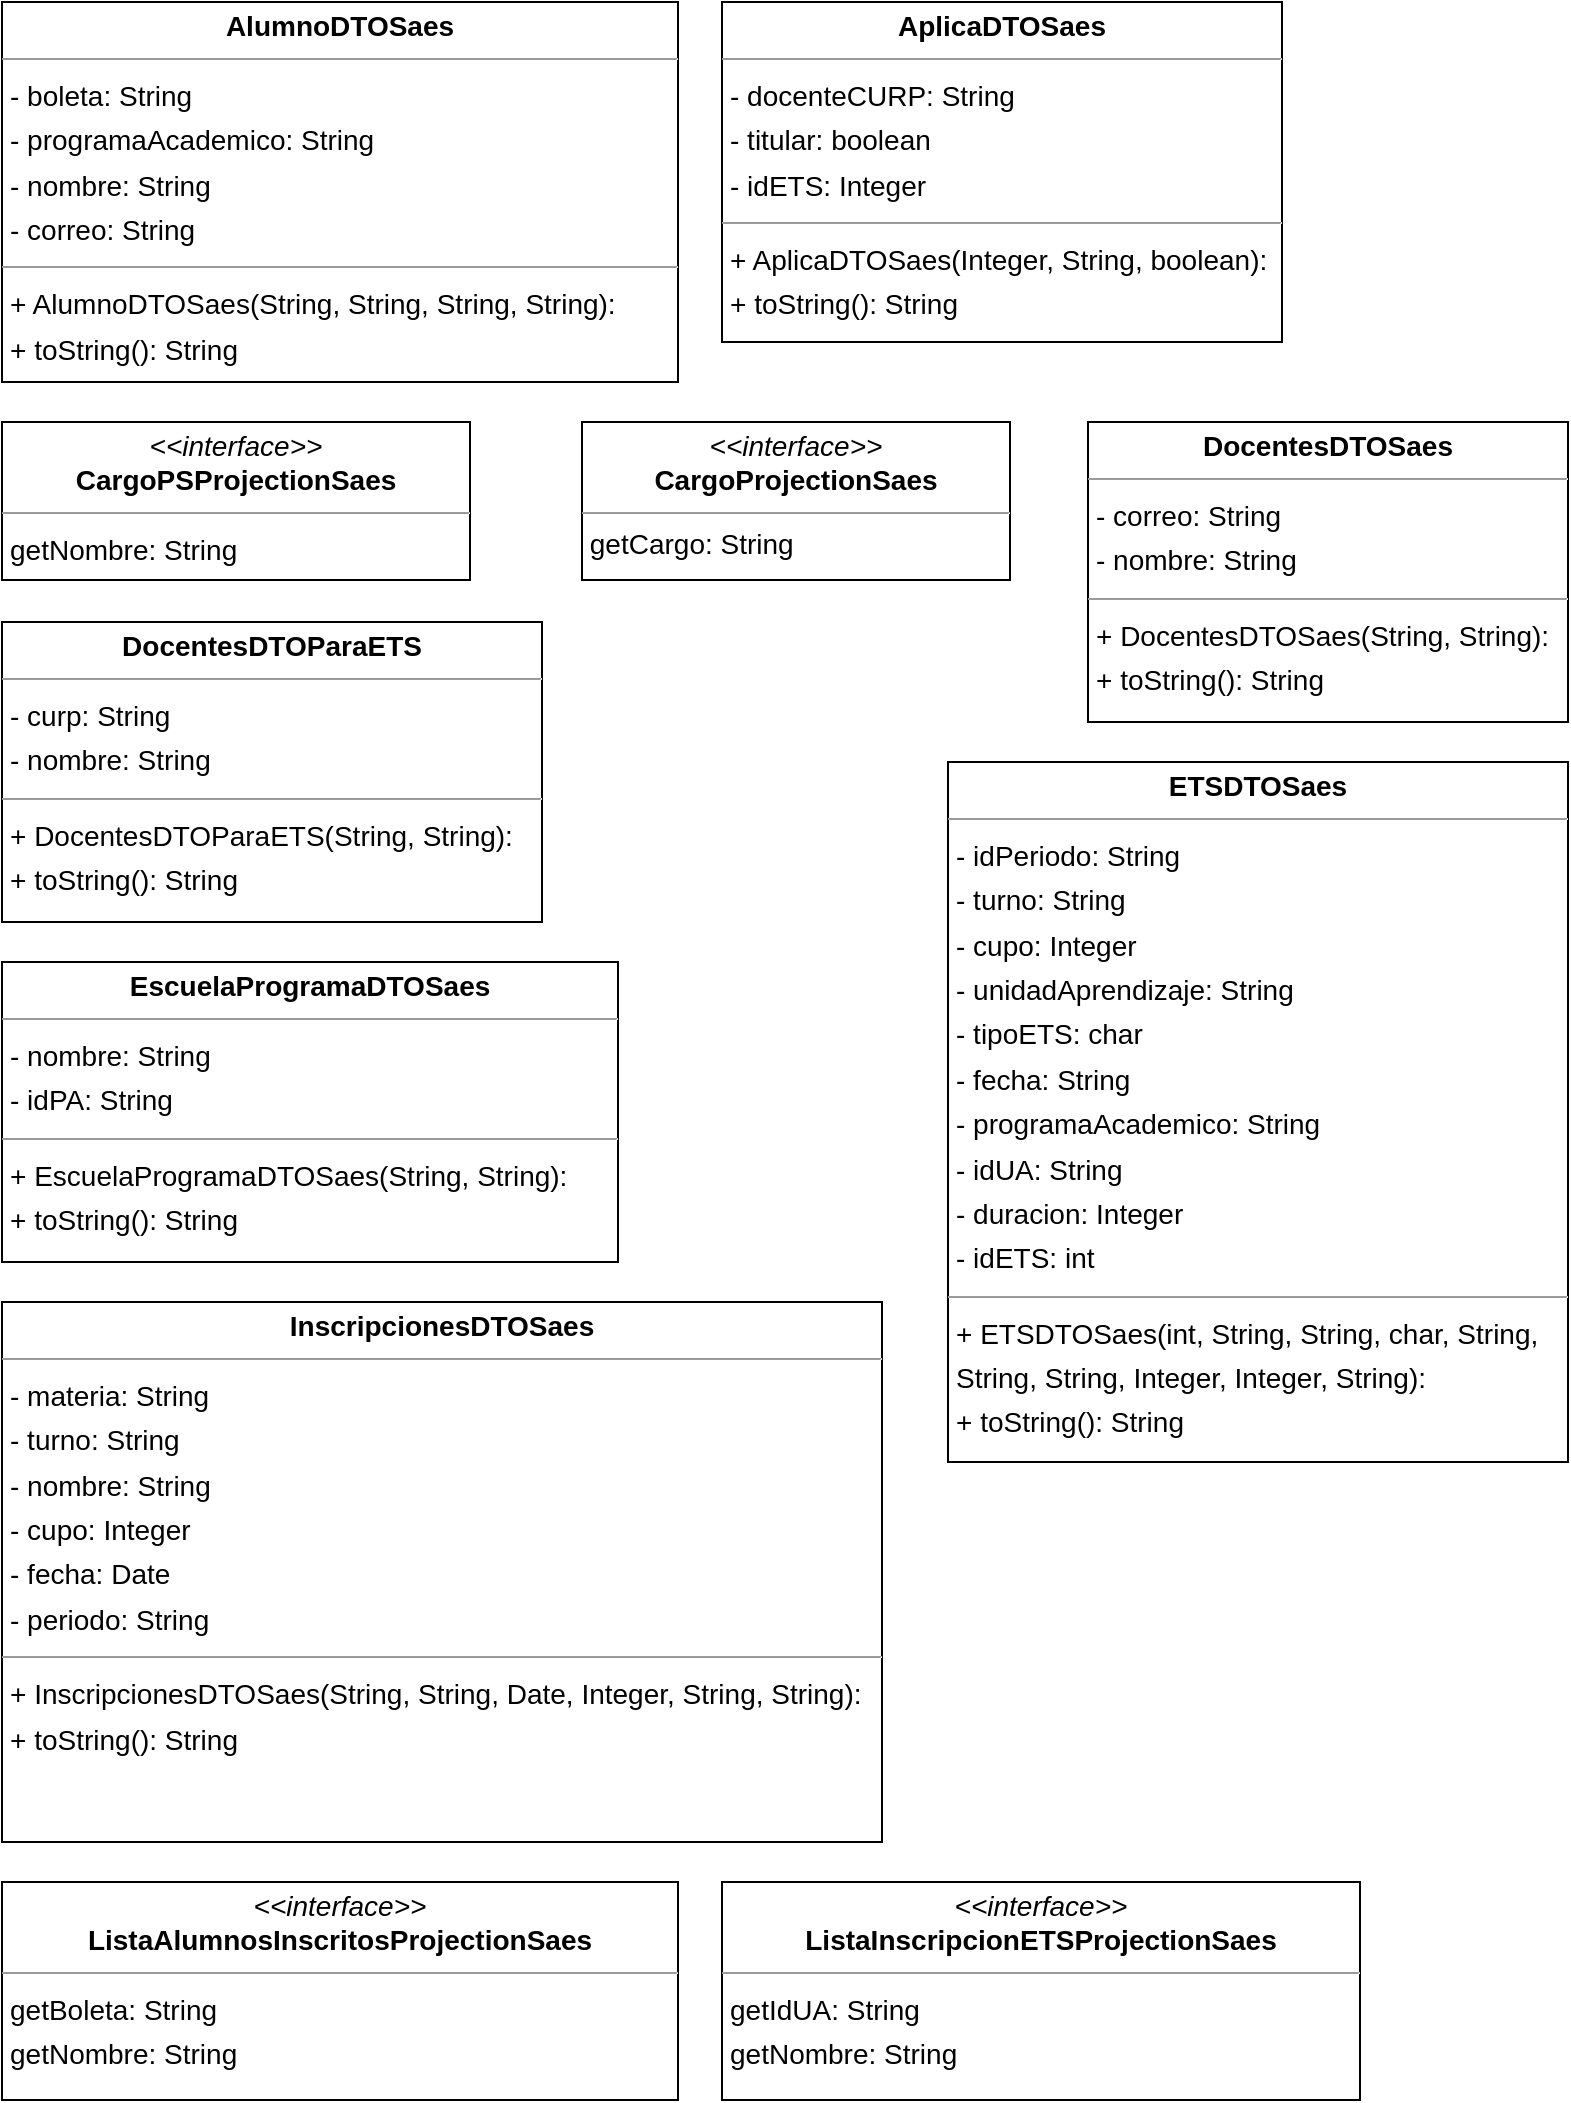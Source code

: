 <mxfile version="27.0.5" pages="6">
  <diagram id="4k0tUWkUERiC3aB9I5Oe" name="DTO1">
    <mxGraphModel dx="5603" dy="5003" grid="1" gridSize="10" guides="1" tooltips="1" connect="1" arrows="1" fold="1" page="1" pageScale="1" pageWidth="850" pageHeight="1100" background="none" math="0" shadow="0">
      <root>
        <mxCell id="0" />
        <mxCell id="1" parent="0" />
        <mxCell id="node33" value="&lt;p style=&quot;margin:0px;margin-top:4px;text-align:center;&quot;&gt;&lt;b&gt;AlumnoDTOSaes&lt;/b&gt;&lt;/p&gt;&lt;hr size=&quot;1&quot;&gt;&lt;p style=&quot;margin:0 0 0 4px;line-height:1.6;&quot;&gt;&lt;/p&gt;&lt;p style=&quot;margin:0 0 0 4px;line-height:1.6;&quot;&gt;- boleta: String&lt;br&gt;- programaAcademico: String&lt;br&gt;- nombre: String&lt;br&gt;- correo: String&lt;/p&gt;&lt;hr size=&quot;1&quot;&gt;&lt;p style=&quot;margin:0 0 0 4px;line-height:1.6;&quot;&gt;+ AlumnoDTOSaes(String, String, String, String):&lt;/p&gt;&lt;p style=&quot;margin:0 0 0 4px;line-height:1.6;&quot;&gt;+ toString(): String&lt;/p&gt;" style="verticalAlign=top;align=left;overflow=fill;fontSize=14;fontFamily=Helvetica;html=1;rounded=0;shadow=0;comic=0;labelBackgroundColor=none;strokeWidth=1;" parent="1" vertex="1">
          <mxGeometry x="-810" y="-2190" width="338" height="190" as="geometry" />
        </mxCell>
        <mxCell id="node49" value="&lt;p style=&quot;margin:0px;margin-top:4px;text-align:center;&quot;&gt;&lt;b&gt;AplicaDTOSaes&lt;/b&gt;&lt;/p&gt;&lt;hr size=&quot;1&quot;&gt;&lt;p style=&quot;margin:0 0 0 4px;line-height:1.6;&quot;&gt;&lt;span style=&quot;background-color: transparent; color: light-dark(rgb(0, 0, 0), rgb(255, 255, 255));&quot;&gt;- docenteCURP: String&lt;/span&gt;&lt;/p&gt;&lt;p style=&quot;margin:0 0 0 4px;line-height:1.6;&quot;&gt;- titular: boolean&lt;br&gt;- idETS: Integer&lt;/p&gt;&lt;hr size=&quot;1&quot;&gt;&lt;p style=&quot;margin:0 0 0 4px;line-height:1.6;&quot;&gt;+ AplicaDTOSaes(Integer, String, boolean):&lt;/p&gt;&lt;p style=&quot;margin:0 0 0 4px;line-height:1.6;&quot;&gt;+ toString(): String&lt;/p&gt;&lt;p style=&quot;margin:0 0 0 4px;line-height:1.6;&quot;&gt;&lt;br&gt;&lt;/p&gt;" style="verticalAlign=top;align=left;overflow=fill;fontSize=14;fontFamily=Helvetica;html=1;rounded=0;shadow=0;comic=0;labelBackgroundColor=none;strokeWidth=1;" parent="1" vertex="1">
          <mxGeometry x="-450" y="-2190" width="280" height="170" as="geometry" />
        </mxCell>
        <mxCell id="node36" value="&lt;p style=&quot;margin:0px;margin-top:4px;text-align:center;&quot;&gt;&lt;i&gt;&amp;lt;&amp;lt;interface&amp;gt;&amp;gt;&lt;/i&gt;&lt;br&gt;&lt;b&gt;CargoPSProjectionSaes&lt;/b&gt;&lt;/p&gt;&lt;hr size=&quot;1&quot;&gt;&lt;p style=&quot;margin:0 0 0 4px;line-height:1.6;&quot;&gt;getNombre: String&lt;/p&gt;" style="verticalAlign=top;align=left;overflow=fill;fontSize=14;fontFamily=Helvetica;html=1;rounded=0;shadow=0;comic=0;labelBackgroundColor=none;strokeWidth=1;" parent="1" vertex="1">
          <mxGeometry x="-810" y="-1980" width="234" height="79" as="geometry" />
        </mxCell>
        <mxCell id="node9" value="&lt;p style=&quot;margin:0px;margin-top:4px;text-align:center;&quot;&gt;&lt;i&gt;&amp;lt;&amp;lt;interface&amp;gt;&amp;gt;&lt;/i&gt;&lt;br&gt;&lt;b&gt;CargoProjectionSaes&lt;/b&gt;&lt;/p&gt;&lt;hr size=&quot;1&quot;&gt;&amp;nbsp;getC&lt;span style=&quot;background-color: transparent; color: light-dark(rgb(0, 0, 0), rgb(255, 255, 255));&quot;&gt;argo: String&lt;/span&gt;" style="verticalAlign=top;align=left;overflow=fill;fontSize=14;fontFamily=Helvetica;html=1;rounded=0;shadow=0;comic=0;labelBackgroundColor=none;strokeWidth=1;" parent="1" vertex="1">
          <mxGeometry x="-520" y="-1980" width="214" height="79" as="geometry" />
        </mxCell>
        <mxCell id="node27" value="&lt;p style=&quot;margin:0px;margin-top:4px;text-align:center;&quot;&gt;&lt;b&gt;DocentesDTOParaETS&lt;/b&gt;&lt;/p&gt;&lt;hr size=&quot;1&quot;&gt;&lt;p style=&quot;margin:0 0 0 4px;line-height:1.6;&quot;&gt;&lt;/p&gt;&lt;p style=&quot;margin:0 0 0 4px;line-height:1.6;&quot;&gt;- curp: String&lt;br&gt;- nombre: String&lt;/p&gt;&lt;hr size=&quot;1&quot;&gt;&lt;p style=&quot;margin:0 0 0 4px;line-height:1.6;&quot;&gt;+ DocentesDTOParaETS(String, String):&lt;/p&gt;&lt;p style=&quot;margin:0 0 0 4px;line-height:1.6;&quot;&gt;+ toString(): String&lt;/p&gt;&lt;p style=&quot;margin:0 0 0 4px;line-height:1.6;&quot;&gt;&lt;br&gt;&lt;/p&gt;" style="verticalAlign=top;align=left;overflow=fill;fontSize=14;fontFamily=Helvetica;html=1;rounded=0;shadow=0;comic=0;labelBackgroundColor=none;strokeWidth=1;" parent="1" vertex="1">
          <mxGeometry x="-810" y="-1880" width="270" height="150" as="geometry" />
        </mxCell>
        <mxCell id="node31" value="&lt;p style=&quot;margin:0px;margin-top:4px;text-align:center;&quot;&gt;&lt;b&gt;DocentesDTOSaes&lt;/b&gt;&lt;/p&gt;&lt;hr size=&quot;1&quot;&gt;&lt;p style=&quot;margin:0 0 0 4px;line-height:1.6;&quot;&gt;&lt;/p&gt;&lt;p style=&quot;margin:0 0 0 4px;line-height:1.6;&quot;&gt;- correo: String&lt;br&gt;- nombre: String&lt;/p&gt;&lt;hr size=&quot;1&quot;&gt;&lt;p style=&quot;margin:0 0 0 4px;line-height:1.6;&quot;&gt;+ DocentesDTOSaes(String, String):&lt;/p&gt;&lt;p style=&quot;margin:0 0 0 4px;line-height:1.6;&quot;&gt;+ toString(): String&lt;/p&gt;&lt;p style=&quot;margin:0 0 0 4px;line-height:1.6;&quot;&gt;&lt;br&gt;&lt;/p&gt;" style="verticalAlign=top;align=left;overflow=fill;fontSize=14;fontFamily=Helvetica;html=1;rounded=0;shadow=0;comic=0;labelBackgroundColor=none;strokeWidth=1;" parent="1" vertex="1">
          <mxGeometry x="-267" y="-1980" width="240" height="150" as="geometry" />
        </mxCell>
        <mxCell id="node44" value="&lt;p style=&quot;margin:0px;margin-top:4px;text-align:center;&quot;&gt;&lt;b&gt;ETSDTOSaes&lt;/b&gt;&lt;/p&gt;&lt;hr size=&quot;1&quot;&gt;&lt;p style=&quot;margin:0 0 0 4px;line-height:1.6;&quot;&gt;&lt;/p&gt;&lt;p style=&quot;margin:0 0 0 4px;line-height:1.6;&quot;&gt;- idPeriodo: String&lt;br&gt;- turno: String&lt;br&gt;- cupo: Integer&lt;br&gt;- unidadAprendizaje: String&lt;br&gt;- tipoETS: char&lt;br&gt;- fecha: String&lt;br&gt;- programaAcademico: String&lt;br&gt;- idUA: String&lt;br&gt;- duracion: Integer&lt;br&gt;- idETS: int&lt;/p&gt;&lt;hr size=&quot;1&quot;&gt;&lt;p style=&quot;margin:0 0 0 4px;line-height:1.6;&quot;&gt;+ ETSDTOSaes(int, String, String, char, String,&lt;br&gt;String, String, Integer, Integer, String):&lt;/p&gt;&lt;p style=&quot;margin:0 0 0 4px;line-height:1.6;&quot;&gt;+ toString(): String&lt;/p&gt;&lt;p style=&quot;margin:0 0 0 4px;line-height:1.6;&quot;&gt;&lt;br&gt;&lt;/p&gt;" style="verticalAlign=top;align=left;overflow=fill;fontSize=14;fontFamily=Helvetica;html=1;rounded=0;shadow=0;comic=0;labelBackgroundColor=none;strokeWidth=1;" parent="1" vertex="1">
          <mxGeometry x="-337" y="-1810" width="310" height="350" as="geometry" />
        </mxCell>
        <mxCell id="node30" value="&lt;p style=&quot;margin:0px;margin-top:4px;text-align:center;&quot;&gt;&lt;b&gt;EscuelaProgramaDTOSaes&lt;/b&gt;&lt;/p&gt;&lt;hr size=&quot;1&quot;&gt;&lt;p style=&quot;margin:0 0 0 4px;line-height:1.6;&quot;&gt;&lt;/p&gt;&lt;p style=&quot;margin:0 0 0 4px;line-height:1.6;&quot;&gt;- nombre: String&lt;br&gt;- idPA: String&lt;/p&gt;&lt;hr size=&quot;1&quot;&gt;&lt;p style=&quot;margin:0 0 0 4px;line-height:1.6;&quot;&gt;+ EscuelaProgramaDTOSaes(String, String):&lt;/p&gt;&lt;p style=&quot;margin:0 0 0 4px;line-height:1.6;&quot;&gt;+ toString(): String&lt;/p&gt;&lt;p style=&quot;margin:0 0 0 4px;line-height:1.6;&quot;&gt;&lt;br&gt;&lt;/p&gt;" style="verticalAlign=top;align=left;overflow=fill;fontSize=14;fontFamily=Helvetica;html=1;rounded=0;shadow=0;comic=0;labelBackgroundColor=none;strokeWidth=1;" parent="1" vertex="1">
          <mxGeometry x="-810" y="-1710" width="308" height="150" as="geometry" />
        </mxCell>
        <mxCell id="node21" value="&lt;p style=&quot;margin:0px;margin-top:4px;text-align:center;&quot;&gt;&lt;b&gt;InscripcionesDTOSaes&lt;/b&gt;&lt;/p&gt;&lt;hr size=&quot;1&quot;&gt;&lt;p style=&quot;margin:0 0 0 4px;line-height:1.6;&quot;&gt;&lt;/p&gt;&lt;p style=&quot;margin:0 0 0 4px;line-height:1.6;&quot;&gt;- materia: String&lt;br&gt;- turno: String&lt;br&gt;- nombre: String&lt;br&gt;- cupo: Integer&lt;br&gt;- fecha: Date&lt;br&gt;- periodo: String&lt;/p&gt;&lt;hr size=&quot;1&quot;&gt;&lt;p style=&quot;margin:0 0 0 4px;line-height:1.6;&quot;&gt;+ InscripcionesDTOSaes(String, String, Date, Integer, String, String):&lt;/p&gt;&lt;p style=&quot;margin:0 0 0 4px;line-height:1.6;&quot;&gt;+ toString(): String&lt;/p&gt;&lt;p style=&quot;margin:0 0 0 4px;line-height:1.6;&quot;&gt;&lt;br&gt;&lt;/p&gt;" style="verticalAlign=top;align=left;overflow=fill;fontSize=14;fontFamily=Helvetica;html=1;rounded=0;shadow=0;comic=0;labelBackgroundColor=none;strokeWidth=1;" parent="1" vertex="1">
          <mxGeometry x="-810" y="-1540" width="440" height="270" as="geometry" />
        </mxCell>
        <mxCell id="node29" value="&lt;p style=&quot;margin:0px;margin-top:4px;text-align:center;&quot;&gt;&lt;i&gt;&amp;lt;&amp;lt;interface&amp;gt;&amp;gt;&lt;/i&gt;&lt;br&gt;&lt;b&gt;ListaAlumnosInscritosProjectionSaes&lt;/b&gt;&lt;/p&gt;&lt;hr size=&quot;1&quot;&gt;&lt;p style=&quot;margin:0 0 0 4px;line-height:1.6;&quot;&gt;getBoleta: String&lt;br&gt;getNombre: String&lt;/p&gt;" style="verticalAlign=top;align=left;overflow=fill;fontSize=14;fontFamily=Helvetica;html=1;rounded=0;shadow=0;comic=0;labelBackgroundColor=none;strokeWidth=1;" parent="1" vertex="1">
          <mxGeometry x="-810" y="-1250" width="338" height="109" as="geometry" />
        </mxCell>
        <mxCell id="node2" value="&lt;p style=&quot;margin:0px;margin-top:4px;text-align:center;&quot;&gt;&lt;i&gt;&amp;lt;&amp;lt;interface&amp;gt;&amp;gt;&lt;/i&gt;&lt;br&gt;&lt;b&gt;ListaInscripcionETSProjectionSaes&lt;/b&gt;&lt;/p&gt;&lt;hr size=&quot;1&quot;&gt;&lt;p style=&quot;margin:0 0 0 4px;line-height:1.6;&quot;&gt;getIdUA: String&lt;br&gt;getNombre: String&lt;/p&gt;" style="verticalAlign=top;align=left;overflow=fill;fontSize=14;fontFamily=Helvetica;html=1;rounded=0;shadow=0;comic=0;labelBackgroundColor=none;strokeWidth=1;" parent="1" vertex="1">
          <mxGeometry x="-450" y="-1250" width="319" height="109" as="geometry" />
        </mxCell>
      </root>
    </mxGraphModel>
  </diagram>
  <diagram id="YtqZ8VOZoc0Aa91ohmDd" name="DTO2">
    <mxGraphModel dx="2194" dy="3494" grid="1" gridSize="10" guides="1" tooltips="1" connect="1" arrows="1" fold="1" page="1" pageScale="1" pageWidth="850" pageHeight="1100" math="0" shadow="0">
      <root>
        <mxCell id="0" />
        <mxCell id="1" parent="0" />
        <mxCell id="6x6JqlkaN3NZcueWMxDX-1" value="&lt;p style=&quot;margin:0px;margin-top:4px;text-align:center;&quot;&gt;&lt;b&gt;NuevaPeticionInscripcionSaes&lt;/b&gt;&lt;/p&gt;&lt;hr size=&quot;1&quot;&gt;&lt;p style=&quot;margin:0 0 0 4px;line-height:1.6;&quot;&gt;&lt;/p&gt;&lt;p style=&quot;margin:0 0 0 4px;line-height:1.6;&quot;&gt;- periodo: String&lt;br&gt;- boleta: String&lt;br&gt;- ets: String&lt;br&gt;- user: String&lt;br&gt;- turno: String&lt;/p&gt;&lt;hr size=&quot;1&quot;&gt;&lt;p style=&quot;margin:0 0 0 4px;line-height:1.6;&quot;&gt;+ NuevaPeticionInscripcionSaes():&lt;br&gt;+ NuevaPeticionInscripcionSaes(String, String, String, String, String):&lt;/p&gt;&lt;p style=&quot;margin:0 0 0 4px;line-height:1.6;&quot;&gt;+ toString(): String&lt;/p&gt;&lt;p style=&quot;margin:0 0 0 4px;line-height:1.6;&quot;&gt;&lt;br&gt;&lt;/p&gt;" style="verticalAlign=top;align=left;overflow=fill;fontSize=14;fontFamily=Helvetica;html=1;rounded=0;shadow=0;comic=0;labelBackgroundColor=none;strokeWidth=1;" vertex="1" parent="1">
          <mxGeometry x="14" y="-2190" width="436" height="240" as="geometry" />
        </mxCell>
        <mxCell id="6x6JqlkaN3NZcueWMxDX-2" value="&lt;p style=&quot;margin:0px;margin-top:4px;text-align:center;&quot;&gt;&lt;b&gt;NuevoAlumnoDTOSaes&lt;/b&gt;&lt;/p&gt;&lt;hr size=&quot;1&quot;&gt;&lt;p style=&quot;margin:0 0 0 4px;line-height:1.6;&quot;&gt;&lt;/p&gt;&lt;p style=&quot;margin:0 0 0 4px;line-height:1.6;&quot;&gt;- escuela: Integer&lt;br&gt;- sexo: String&lt;br&gt;- correo: String&lt;br&gt;- boleta: String&lt;br&gt;- nombre: String&lt;br&gt;- apellido_p: String&lt;br&gt;- curp: String&lt;br&gt;- carrera: String&lt;br&gt;- apellido_m: String&lt;/p&gt;&lt;hr size=&quot;1&quot;&gt;&lt;p style=&quot;margin:0 0 0 4px;line-height:1.6;&quot;&gt;+ NuevoAlumnoDTOSaes(String, String, String, String, String, &lt;br&gt;String, String, Integer, String):&lt;/p&gt;&lt;p style=&quot;margin:0 0 0 4px;line-height:1.6;&quot;&gt;+ toString(): String&lt;/p&gt;&lt;p style=&quot;margin:0 0 0 4px;line-height:1.6;&quot;&gt;&lt;br&gt;&lt;/p&gt;" style="verticalAlign=top;align=left;overflow=fill;fontSize=14;fontFamily=Helvetica;html=1;rounded=0;shadow=0;comic=0;labelBackgroundColor=none;strokeWidth=1;" vertex="1" parent="1">
          <mxGeometry x="14" y="-1930" width="404" height="320" as="geometry" />
        </mxCell>
        <mxCell id="6x6JqlkaN3NZcueWMxDX-3" value="&lt;p style=&quot;margin:0px;margin-top:4px;text-align:center;&quot;&gt;&lt;b&gt;NuevoDocenteDTOSaes&lt;/b&gt;&lt;/p&gt;&lt;hr size=&quot;1&quot;&gt;&lt;p style=&quot;margin:0 0 0 4px;line-height:1.6;&quot;&gt;&lt;span style=&quot;background-color: transparent; color: light-dark(rgb(0, 0, 0), rgb(255, 255, 255));&quot;&gt;- rfc: String&lt;/span&gt;&lt;/p&gt;&lt;p style=&quot;margin:0 0 0 4px;line-height:1.6;&quot;&gt;- nombre: String&lt;br&gt;- curp: String&lt;br&gt;- turno: String&lt;br&gt;- cargo: String&lt;br&gt;- apellido_p: String&lt;br&gt;- apellido_m: String&lt;br&gt;- correo: String&lt;br&gt;- sexo: String&lt;br&gt;- user: String&lt;/p&gt;&lt;hr size=&quot;1&quot;&gt;&lt;p style=&quot;margin:0 0 0 4px;line-height:1.6;&quot;&gt;+ NuevoDocenteDTOSaes(String, String, String, String, String,&lt;br&gt;&amp;nbsp;String, String, String, String, String):&lt;/p&gt;&lt;p style=&quot;margin:0 0 0 4px;line-height:1.6;&quot;&gt;+ toString(): String&lt;/p&gt;&lt;p style=&quot;margin:0 0 0 4px;line-height:1.6;&quot;&gt;&lt;br&gt;&lt;/p&gt;" style="verticalAlign=top;align=left;overflow=fill;fontSize=14;fontFamily=Helvetica;html=1;rounded=0;shadow=0;comic=0;labelBackgroundColor=none;strokeWidth=1;" vertex="1" parent="1">
          <mxGeometry x="14" y="-1590" width="398" height="350" as="geometry" />
        </mxCell>
        <mxCell id="6x6JqlkaN3NZcueWMxDX-4" value="&lt;p style=&quot;margin:0px;margin-top:4px;text-align:center;&quot;&gt;&lt;b&gt;NuevoETSDTOSaes&lt;/b&gt;&lt;/p&gt;&lt;hr size=&quot;1&quot;&gt;&lt;p style=&quot;margin:0 0 0 4px;line-height:1.6;&quot;&gt;&lt;/p&gt;&lt;p style=&quot;margin:0 0 0 4px;line-height:1.6;&quot;&gt;- idPeriodo: Integer&lt;br&gt;- idUA: String&lt;br&gt;- Duracion: Integer&lt;br&gt;- docenteCURP: String&lt;br&gt;- Turno: String&lt;br&gt;- Cupo: Integer&lt;br&gt;- salon: Integer&lt;br&gt;- Fecha: String&lt;br&gt;- titular: boolean&lt;br&gt;- Hora: String&lt;/p&gt;&lt;hr size=&quot;1&quot;&gt;&lt;p style=&quot;margin:0 0 0 4px;line-height:1.6;&quot;&gt;+ NuevoETSDTOSaes():&lt;br&gt;+ NuevoETSDTOSaes(String, Integer, String, String, String, &lt;br&gt;Integer, Integer, Integer):&lt;br&gt;+ NuevoETSDTOSaes(String, Integer, String, String, String, &lt;br&gt;Integer, Integer):&lt;br&gt;+ NuevoETSDTOSaes(String, Integer, String, String, String, &lt;br&gt;Integer, Integer, String, boolean):&lt;br&gt;+ NuevoETSDTOSaes(String, Integer, String, String, String, &lt;br&gt;Integer, Integer, Integer, String, boolean):&lt;/p&gt;&lt;p style=&quot;margin:0 0 0 4px;line-height:1.6;&quot;&gt;+ toString(): String&lt;/p&gt;" style="verticalAlign=top;align=left;overflow=fill;fontSize=14;fontFamily=Helvetica;html=1;rounded=0;shadow=0;comic=0;labelBackgroundColor=none;strokeWidth=1;" vertex="1" parent="1">
          <mxGeometry x="440" y="-1930" width="386" height="500" as="geometry" />
        </mxCell>
        <mxCell id="6x6JqlkaN3NZcueWMxDX-5" value="&lt;p style=&quot;margin:0px;margin-top:4px;text-align:center;&quot;&gt;&lt;b&gt;TiempoParaETS&lt;/b&gt;&lt;/p&gt;&lt;hr size=&quot;1&quot;&gt;&lt;p style=&quot;margin:0 0 0 4px;line-height:1.6;&quot;&gt;- text: String&lt;/p&gt;&lt;hr size=&quot;1&quot;&gt;&lt;p style=&quot;margin:0 0 0 4px;line-height:1.6;&quot;&gt;+ TiempoParaETS(String):&lt;br&gt;+ TiempoParaETS():&lt;/p&gt;&lt;p style=&quot;margin:0 0 0 4px;line-height:1.6;&quot;&gt;+ toString(): String&lt;/p&gt;&lt;p style=&quot;margin:0 0 0 4px;line-height:1.6;&quot;&gt;&lt;br&gt;&lt;/p&gt;" style="verticalAlign=top;align=left;overflow=fill;fontSize=14;fontFamily=Helvetica;html=1;rounded=0;shadow=0;comic=0;labelBackgroundColor=none;strokeWidth=1;" vertex="1" parent="1">
          <mxGeometry x="440" y="-1247" width="196" height="142" as="geometry" />
        </mxCell>
        <mxCell id="6x6JqlkaN3NZcueWMxDX-6" value="&lt;p style=&quot;margin:0px;margin-top:4px;text-align:center;&quot;&gt;&lt;b&gt;TokenRespuestaDTO&lt;/b&gt;&lt;/p&gt;&lt;hr size=&quot;1&quot;&gt;&lt;p style=&quot;margin:0 0 0 4px;line-height:1.6;&quot;&gt;- message: String&lt;br&gt;- status: int&lt;/p&gt;&lt;hr size=&quot;1&quot;&gt;&lt;p style=&quot;margin:0 0 0 4px;line-height:1.6;&quot;&gt;+ TokenRespuestaDTO(String, int):&lt;/p&gt;&lt;p style=&quot;margin:0 0 0 4px;line-height:1.6;&quot;&gt;+ toString(): String&lt;/p&gt;&lt;p style=&quot;margin:0 0 0 4px;line-height:1.6;&quot;&gt;&lt;br&gt;&lt;/p&gt;" style="verticalAlign=top;align=left;overflow=fill;fontSize=14;fontFamily=Helvetica;html=1;rounded=0;shadow=0;comic=0;labelBackgroundColor=none;strokeWidth=1;" vertex="1" parent="1">
          <mxGeometry x="470" y="-2190" width="240" height="140" as="geometry" />
        </mxCell>
        <mxCell id="6x6JqlkaN3NZcueWMxDX-7" value="&lt;p style=&quot;margin:0px;margin-top:4px;text-align:center;&quot;&gt;&lt;b&gt;VerificacionSolicitudResponseDTO&lt;/b&gt;&lt;/p&gt;&lt;hr size=&quot;1&quot;&gt;&lt;p style=&quot;margin:0 0 0 4px;line-height:1.6;&quot;&gt;- tieneSolicitudPendiente: boolean&lt;br&gt;- solicitudExistente: SolicitudReemplazoDTO&lt;/p&gt;&lt;hr size=&quot;1&quot;&gt;&lt;p style=&quot;margin:0 0 0 4px;line-height:1.6;&quot;&gt;+ VerificacionSolicitudResponseDTO():&lt;br&gt;+ VerificacionSolicitudResponseDTO(boolean, &lt;br&gt;SolicitudReemplazoDTO):&lt;/p&gt;" style="verticalAlign=top;align=left;overflow=fill;fontSize=14;fontFamily=Helvetica;html=1;rounded=0;shadow=0;comic=0;labelBackgroundColor=none;strokeWidth=1;" vertex="1" parent="1">
          <mxGeometry x="440" y="-1420" width="330" height="162.5" as="geometry" />
        </mxCell>
      </root>
    </mxGraphModel>
  </diagram>
  <diagram id="MJD-b0k5ISeVMgEmEmnT" name="DTO3">
    <mxGraphModel dx="2751" dy="2221" grid="1" gridSize="10" guides="1" tooltips="1" connect="1" arrows="1" fold="1" page="1" pageScale="1" pageWidth="850" pageHeight="1100" math="0" shadow="0">
      <root>
        <mxCell id="0" />
        <mxCell id="1" parent="0" />
        <mxCell id="IqjtUuEeZj-bcdbeTZdY-1" value="&lt;p style=&quot;margin:0px;margin-top:4px;text-align:center;&quot;&gt;&lt;b&gt;AlumnoDTO&lt;/b&gt;&lt;/p&gt;&lt;hr size=&quot;1&quot;&gt;&lt;p style=&quot;margin:0 0 0 4px;line-height:1.6;&quot;&gt;&lt;/p&gt;&lt;p style=&quot;margin:0 0 0 4px;line-height:1.6;&quot;&gt;- nombre: String&lt;br&gt;- apellidoM: String&lt;br&gt;- boleta: String&lt;br&gt;- turno: String&lt;br&gt;- error: Integer&lt;br&gt;- apellidoP: String&lt;/p&gt;&lt;hr size=&quot;1&quot;&gt;&lt;p style=&quot;margin:0 0 0 4px;line-height:1.6;&quot;&gt;+ AlumnoDTO(String, String, String, String, String):&lt;br&gt;+ AlumnoDTO(Integer):&lt;br&gt;+ AlumnoDTO(String, String, String, String, Integer):&lt;/p&gt;&lt;p style=&quot;margin:0 0 0 4px;line-height:1.6;&quot;&gt;+ toString(): String&lt;/p&gt;&lt;p style=&quot;margin:0 0 0 4px;line-height:1.6;&quot;&gt;&lt;br&gt;&lt;/p&gt;" style="verticalAlign=top;align=left;overflow=fill;fontSize=14;fontFamily=Helvetica;html=1;rounded=0;shadow=0;comic=0;labelBackgroundColor=none;strokeWidth=1;" vertex="1" parent="1">
          <mxGeometry x="-450" y="-508" width="361" height="274" as="geometry" />
        </mxCell>
        <mxCell id="IqjtUuEeZj-bcdbeTZdY-2" value="&lt;p style=&quot;margin:0px;margin-top:4px;text-align:center;&quot;&gt;&lt;b&gt;ChatsDTO&lt;/b&gt;&lt;/p&gt;&lt;hr size=&quot;1&quot;&gt;&lt;p style=&quot;margin:0 0 0 4px;line-height:1.6;&quot;&gt;&lt;/p&gt;&lt;p style=&quot;margin:0 0 0 4px;line-height:1.6;&quot;&gt;- nombre: String&lt;br&gt;- destinatario: String&lt;/p&gt;&lt;hr size=&quot;1&quot;&gt;&lt;p style=&quot;margin:0 0 0 4px;line-height:1.6;&quot;&gt;+ ChatsDTO(String, String):&lt;br&gt;+ ChatsDTO():&lt;/p&gt;&lt;p style=&quot;margin:0 0 0 4px;line-height:1.6;&quot;&gt;+ toString(): String&lt;/p&gt;&lt;p style=&quot;margin:0 0 0 4px;line-height:1.6;&quot;&gt;&lt;br&gt;&lt;/p&gt;" style="verticalAlign=top;align=left;overflow=fill;fontSize=14;fontFamily=Helvetica;html=1;rounded=0;shadow=0;comic=0;labelBackgroundColor=none;strokeWidth=1;" vertex="1" parent="1">
          <mxGeometry x="-826" y="-300" width="207" height="170" as="geometry" />
        </mxCell>
        <mxCell id="IqjtUuEeZj-bcdbeTZdY-3" value="&lt;p style=&quot;margin:0px;margin-top:4px;text-align:center;&quot;&gt;&lt;b&gt;ComparacionDTO&lt;/b&gt;&lt;/p&gt;&lt;hr size=&quot;1&quot;&gt;&lt;p style=&quot;margin:0 0 0 4px;line-height:1.6;&quot;&gt;&lt;/p&gt;&lt;p style=&quot;margin:0 0 0 4px;line-height:1.6;&quot;&gt;- coinciden: boolean&lt;br&gt;- errores: List&amp;lt;String&amp;gt;&lt;/p&gt;&lt;hr size=&quot;1&quot;&gt;&lt;p style=&quot;margin:0 0 0 4px;line-height:1.6;&quot;&gt;+ ComparacionDTO(boolean, List&amp;lt;String&amp;gt;):&lt;/p&gt;&lt;p style=&quot;margin:0 0 0 4px;line-height:1.6;&quot;&gt;+ toString(): String&lt;/p&gt;&lt;p style=&quot;margin:0 0 0 4px;line-height:1.6;&quot;&gt;&lt;br&gt;&lt;/p&gt;" style="verticalAlign=top;align=left;overflow=fill;fontSize=14;fontFamily=Helvetica;html=1;rounded=0;shadow=0;comic=0;labelBackgroundColor=none;strokeWidth=1;" vertex="1" parent="1">
          <mxGeometry x="-395" y="-211" width="305" height="150" as="geometry" />
        </mxCell>
        <mxCell id="IqjtUuEeZj-bcdbeTZdY-4" value="&lt;p style=&quot;margin:0px;margin-top:4px;text-align:center;&quot;&gt;&lt;b&gt;CreacionReporteDTO&lt;/b&gt;&lt;/p&gt;&lt;hr size=&quot;1&quot;&gt;&lt;p style=&quot;margin:0 0 0 4px;line-height:1.6;&quot;&gt;- mensaje: String&lt;/p&gt;&lt;hr size=&quot;1&quot;&gt;&lt;p style=&quot;margin:0 0 0 4px;line-height:1.6;&quot;&gt;+ CreacionReporteDTO(String):&lt;/p&gt;" style="verticalAlign=top;align=left;overflow=fill;fontSize=14;fontFamily=Helvetica;html=1;rounded=0;shadow=0;comic=0;labelBackgroundColor=none;strokeWidth=1;" vertex="1" parent="1">
          <mxGeometry x="-826" y="-113" width="231" height="100" as="geometry" />
        </mxCell>
        <mxCell id="IqjtUuEeZj-bcdbeTZdY-5" value="&lt;p style=&quot;margin:0px;margin-top:4px;text-align:center;&quot;&gt;&lt;b&gt;NuevoPersonalSeguridadDTOSaes&lt;/b&gt;&lt;/p&gt;&lt;hr size=&quot;1&quot;&gt;&lt;p style=&quot;margin:0 0 0 4px;line-height:1.6;&quot;&gt;&lt;/p&gt;&lt;p style=&quot;margin:0 0 0 4px;line-height:1.6;&quot;&gt;- nombre: String&lt;br&gt;- cargoPS: String&lt;br&gt;- user: String&lt;br&gt;- rfc: String&lt;br&gt;- apellido_M: String&lt;br&gt;- sexo: String&lt;br&gt;- curp: String&lt;br&gt;- apellido_P: String&lt;br&gt;- turno: String&lt;/p&gt;&lt;hr size=&quot;1&quot;&gt;&lt;p style=&quot;margin:0 0 0 4px;line-height:1.6;&quot;&gt;+ NuevoPersonalSeguridadDTOSaes():&lt;br&gt;+ NuevoPersonalSeguridadDTOSaes(String, String, String,&amp;nbsp;&lt;/p&gt;&lt;p style=&quot;margin:0 0 0 4px;line-height:1.6;&quot;&gt;String, String, String, String, String, String):&lt;/p&gt;&lt;p style=&quot;margin:0 0 0 4px;line-height:1.6;&quot;&gt;+ toString(): String&lt;/p&gt;&lt;p style=&quot;margin:0 0 0 4px;line-height:1.6;&quot;&gt;&lt;br&gt;&lt;/p&gt;" style="verticalAlign=top;align=left;overflow=fill;fontSize=14;fontFamily=Helvetica;html=1;rounded=0;shadow=0;comic=0;labelBackgroundColor=none;strokeWidth=1;" vertex="1" parent="1">
          <mxGeometry x="-826" y="-1080" width="376" height="350" as="geometry" />
        </mxCell>
        <mxCell id="IqjtUuEeZj-bcdbeTZdY-6" value="&lt;p style=&quot;margin:0px;margin-top:4px;text-align:center;&quot;&gt;&lt;b&gt;NuevoVideoAlumnoDTOSaes&lt;/b&gt;&lt;/p&gt;&lt;hr size=&quot;1&quot;&gt;&lt;p style=&quot;margin:0 0 0 4px;line-height:1.6;&quot;&gt;&lt;/p&gt;&lt;p style=&quot;margin:0 0 0 4px;line-height:1.6;&quot;&gt;- curp: String&lt;br&gt;- credencial: String&lt;br&gt;- boleta: String&lt;/p&gt;&lt;hr size=&quot;1&quot;&gt;&lt;p style=&quot;margin:0 0 0 4px;line-height:1.6;&quot;&gt;+ NuevoVideoAlumnoDTOSaes(String, String, String):&lt;/p&gt;&lt;p style=&quot;margin:0 0 0 4px;line-height:1.6;&quot;&gt;+ toString(): String&lt;/p&gt;&lt;p style=&quot;margin:0 0 0 4px;line-height:1.6;&quot;&gt;&lt;br&gt;&lt;/p&gt;" style="verticalAlign=top;align=left;overflow=fill;fontSize=14;fontFamily=Helvetica;html=1;rounded=0;shadow=0;comic=0;labelBackgroundColor=none;strokeWidth=1;" vertex="1" parent="1">
          <mxGeometry x="-437" y="-1080" width="347" height="170" as="geometry" />
        </mxCell>
        <mxCell id="IqjtUuEeZj-bcdbeTZdY-7" value="&lt;p style=&quot;margin:0px;margin-top:4px;text-align:center;&quot;&gt;&lt;i&gt;&amp;lt;&amp;lt;interface&amp;gt;&amp;gt;&lt;/i&gt;&lt;br&gt;&lt;b&gt;PeriodosETSProjectionSaes&lt;/b&gt;&lt;/p&gt;&lt;hr size=&quot;1&quot;&gt;&lt;p style=&quot;margin:0 0 0 4px;line-height:1.6;&quot;&gt;getPeriodo: String&lt;br&gt;getIdPeriodo: Integer&lt;/p&gt;" style="verticalAlign=top;align=left;overflow=fill;fontSize=14;fontFamily=Helvetica;html=1;rounded=0;shadow=0;comic=0;labelBackgroundColor=none;strokeWidth=1;" vertex="1" parent="1">
          <mxGeometry x="-437" y="-890" width="265" height="109" as="geometry" />
        </mxCell>
        <mxCell id="IqjtUuEeZj-bcdbeTZdY-8" value="&lt;p style=&quot;margin:0px;margin-top:4px;text-align:center;&quot;&gt;&lt;b&gt;PersonalSeguridadDTOSaes&lt;/b&gt;&lt;/p&gt;&lt;hr size=&quot;1&quot;&gt;&lt;p style=&quot;margin:0 0 0 4px;line-height:1.6;&quot;&gt;- nombre: String&lt;br&gt;- turno: String&lt;br&gt;- cargo: String&lt;/p&gt;&lt;hr size=&quot;1&quot;&gt;&lt;p style=&quot;margin:0 0 0 4px;line-height:1.6;&quot;&gt;+ PersonalSeguridadDTOSaes(String, String, String):&lt;/p&gt;&lt;p style=&quot;margin:0 0 0 4px;line-height:1.6;&quot;&gt;+ toString(): String&lt;/p&gt;&lt;p style=&quot;margin:0 0 0 4px;line-height:1.6;&quot;&gt;&lt;br&gt;&lt;/p&gt;" style="verticalAlign=top;align=left;overflow=fill;fontSize=14;fontFamily=Helvetica;html=1;rounded=0;shadow=0;comic=0;labelBackgroundColor=none;strokeWidth=1;" vertex="1" parent="1">
          <mxGeometry x="-826" y="-710" width="336" height="170" as="geometry" />
        </mxCell>
        <mxCell id="IqjtUuEeZj-bcdbeTZdY-9" value="&lt;p style=&quot;margin:0px;margin-top:4px;text-align:center;&quot;&gt;&lt;b&gt;SalonETSDTOSaes&lt;/b&gt;&lt;/p&gt;&lt;hr size=&quot;1&quot;&gt;&lt;p style=&quot;margin:0 0 0 4px;line-height:1.6;&quot;&gt;&lt;/p&gt;&lt;p style=&quot;margin:0 0 0 4px;line-height:1.6;&quot;&gt;- idETS: Integer&lt;br&gt;- salon: Integer&lt;/p&gt;&lt;hr size=&quot;1&quot;&gt;&lt;p style=&quot;margin:0 0 0 4px;line-height:1.6;&quot;&gt;+ SalonETSDTOSaes(Integer, Integer):&lt;/p&gt;&lt;p style=&quot;margin:0 0 0 4px;line-height:1.6;&quot;&gt;+ toString(): String&lt;/p&gt;&lt;p style=&quot;margin:0 0 0 4px;line-height:1.6;&quot;&gt;&lt;br&gt;&lt;/p&gt;" style="verticalAlign=top;align=left;overflow=fill;fontSize=14;fontFamily=Helvetica;html=1;rounded=0;shadow=0;comic=0;labelBackgroundColor=none;strokeWidth=1;" vertex="1" parent="1">
          <mxGeometry x="-437" y="-760" width="257" height="150" as="geometry" />
        </mxCell>
        <mxCell id="IqjtUuEeZj-bcdbeTZdY-10" value="&lt;p style=&quot;margin:0px;margin-top:4px;text-align:center;&quot;&gt;&lt;i&gt;&amp;lt;&amp;lt;interface&amp;gt;&amp;gt;&lt;/i&gt;&lt;br&gt;&lt;b&gt;SalonProjectionSaes&lt;/b&gt;&lt;/p&gt;&lt;hr size=&quot;1&quot;&gt;&lt;p style=&quot;margin:0 0 0 4px;line-height:1.6;&quot;&gt;getNumSalon: Integer&lt;/p&gt;" style="verticalAlign=top;align=left;overflow=fill;fontSize=14;fontFamily=Helvetica;html=1;rounded=0;shadow=0;comic=0;labelBackgroundColor=none;strokeWidth=1;" vertex="1" parent="1">
          <mxGeometry x="-437" y="-600" width="210" height="79" as="geometry" />
        </mxCell>
        <mxCell id="IqjtUuEeZj-bcdbeTZdY-11" value="&lt;p style=&quot;margin:0px;margin-top:4px;text-align:center;&quot;&gt;&lt;i&gt;&amp;lt;&amp;lt;interface&amp;gt;&amp;gt;&lt;/i&gt;&lt;br&gt;&lt;b&gt;TipoPersonalProjectionSaes&lt;/b&gt;&lt;/p&gt;&lt;hr size=&quot;1&quot;&gt;&lt;p style=&quot;margin:0 0 0 4px;line-height:1.6;&quot;&gt;getCargo: String&lt;/p&gt;" style="verticalAlign=top;align=left;overflow=fill;fontSize=14;fontFamily=Helvetica;html=1;rounded=0;shadow=0;comic=0;labelBackgroundColor=none;strokeWidth=1;" vertex="1" parent="1">
          <mxGeometry x="-827" y="-521" width="268" height="79" as="geometry" />
        </mxCell>
        <mxCell id="IqjtUuEeZj-bcdbeTZdY-12" value="&lt;p style=&quot;margin:0px;margin-top:4px;text-align:center;&quot;&gt;&lt;i&gt;&amp;lt;&amp;lt;interface&amp;gt;&amp;gt;&lt;/i&gt;&lt;br&gt;&lt;b&gt;UnidadAprendizajeProjectionSaes&lt;/b&gt;&lt;/p&gt;&lt;hr size=&quot;1&quot;&gt;&lt;p style=&quot;margin:0 0 0 4px;line-height:1.6;&quot;&gt;getIdUA: String&lt;br&gt;getNombre: String&lt;/p&gt;" style="verticalAlign=top;align=left;overflow=fill;fontSize=14;fontFamily=Helvetica;html=1;rounded=0;shadow=0;comic=0;labelBackgroundColor=none;strokeWidth=1;" vertex="1" parent="1">
          <mxGeometry x="-826" y="-430" width="313" height="109" as="geometry" />
        </mxCell>
      </root>
    </mxGraphModel>
  </diagram>
  <diagram id="JwDWkZ99T-Ce0AMoxdi5" name="DTO4">
    <mxGraphModel dx="3169" dy="2969" grid="1" gridSize="10" guides="1" tooltips="1" connect="1" arrows="1" fold="1" page="1" pageScale="1" pageWidth="850" pageHeight="1100" math="0" shadow="0">
      <root>
        <mxCell id="0" />
        <mxCell id="1" parent="0" />
        <mxCell id="uMXDX2DEZ3jsq7DU5iIG-1" value="&lt;p style=&quot;margin:0px;margin-top:4px;text-align:center;&quot;&gt;&lt;b&gt;CredencialDTO&lt;/b&gt;&lt;/p&gt;&lt;hr size=&quot;1&quot;&gt;&lt;p style=&quot;margin:0 0 0 4px;line-height:1.6;&quot;&gt;&lt;/p&gt;&lt;p style=&quot;margin:0 0 0 4px;line-height:1.6;&quot;&gt;- carrera: String&lt;br&gt;- boleta: String&lt;br&gt;- apellidoP: String&lt;br&gt;- curp: String&lt;br&gt;- imagenCredencial: String&lt;br&gt;- apellidoM: String&lt;br&gt;- nombre: String&lt;br&gt;- unidadAcademica: String&lt;/p&gt;&lt;hr size=&quot;1&quot;&gt;&lt;p style=&quot;margin:0 0 0 4px;line-height:1.6;&quot;&gt;+ CredencialDTO(String, String, String, String, String, String, &lt;br&gt;String, String):&lt;/p&gt;&lt;p style=&quot;margin:0 0 0 4px;line-height:1.6;&quot;&gt;+ toString(): String&lt;/p&gt;&lt;p style=&quot;margin:0 0 0 4px;line-height:1.6;&quot;&gt;&lt;br&gt;&lt;/p&gt;" style="verticalAlign=top;align=left;overflow=fill;fontSize=14;fontFamily=Helvetica;html=1;rounded=0;shadow=0;comic=0;labelBackgroundColor=none;strokeWidth=1;" vertex="1" parent="1">
          <mxGeometry x="16" y="-1080" width="396" height="300" as="geometry" />
        </mxCell>
        <mxCell id="uMXDX2DEZ3jsq7DU5iIG-2" value="&lt;p style=&quot;margin:0px;margin-top:4px;text-align:center;&quot;&gt;&lt;b&gt;CredencialRespuestaDTO&lt;/b&gt;&lt;/p&gt;&lt;hr size=&quot;1&quot;&gt;&lt;p style=&quot;margin:0 0 0 4px;line-height:1.6;&quot;&gt;&lt;/p&gt;&lt;p style=&quot;margin:0 0 0 4px;line-height:1.6;&quot;&gt;- imagen: String&lt;br&gt;- credenciales: List&amp;lt;CredencialDTO&amp;gt;&lt;/p&gt;&lt;hr size=&quot;1&quot;&gt;&lt;p style=&quot;margin:0 0 0 4px;line-height:1.6;&quot;&gt;+ CredencialRespuestaDTO(String, List&amp;lt;CredencialDTO&amp;gt;):&lt;/p&gt;" style="verticalAlign=top;align=left;overflow=fill;fontSize=14;fontFamily=Helvetica;html=1;rounded=0;shadow=0;comic=0;labelBackgroundColor=none;strokeWidth=1;" vertex="1" parent="1">
          <mxGeometry x="432.5" y="-1080" width="399" height="120" as="geometry" />
        </mxCell>
        <mxCell id="uMXDX2DEZ3jsq7DU5iIG-3" value="&lt;p style=&quot;margin:0px;margin-top:4px;text-align:center;&quot;&gt;&lt;b&gt;DatosPersonaDTO&lt;/b&gt;&lt;/p&gt;&lt;hr size=&quot;1&quot;&gt;&lt;p style=&quot;margin:0 0 0 4px;line-height:1.6;&quot;&gt;&lt;/p&gt;&lt;p style=&quot;margin:0 0 0 4px;line-height:1.6;&quot;&gt;- nombre: String&lt;br&gt;- apellidoM: String&lt;br&gt;- apellidoP: String&lt;/p&gt;&lt;hr size=&quot;1&quot;&gt;&lt;p style=&quot;margin:0 0 0 4px;line-height:1.6;&quot;&gt;+ DatosPersonaDTO(String, String, String):&lt;/p&gt;&lt;p style=&quot;margin:0 0 0 4px;line-height:1.6;&quot;&gt;+ toString(): String&lt;/p&gt;&lt;p style=&quot;margin:0 0 0 4px;line-height:1.6;&quot;&gt;&lt;br&gt;&lt;/p&gt;" style="verticalAlign=top;align=left;overflow=fill;fontSize=14;fontFamily=Helvetica;html=1;rounded=0;shadow=0;comic=0;labelBackgroundColor=none;strokeWidth=1;" vertex="1" parent="1">
          <mxGeometry x="16" y="-760" width="284" height="170" as="geometry" />
        </mxCell>
        <mxCell id="uMXDX2DEZ3jsq7DU5iIG-4" value="&lt;p style=&quot;margin:0px;margin-top:4px;text-align:center;&quot;&gt;&lt;b&gt;DatosWebDTO&lt;/b&gt;&lt;/p&gt;&lt;hr size=&quot;1&quot;&gt;&lt;p style=&quot;margin:0 0 0 4px;line-height:1.6;&quot;&gt;&lt;/p&gt;&lt;p style=&quot;margin:0 0 0 4px;line-height:1.6;&quot;&gt;- curp: String&lt;br&gt;- nombre: String&lt;br&gt;- escuela: String&lt;br&gt;- carrera: String&lt;br&gt;- boleta: String&lt;/p&gt;&lt;hr size=&quot;1&quot;&gt;&lt;p style=&quot;margin:0 0 0 4px;line-height:1.6;&quot;&gt;+ DatosWebDTO(String, String, String, String, String):&lt;/p&gt;&lt;p style=&quot;margin:0 0 0 4px;line-height:1.6;&quot;&gt;+ toString(): String&lt;/p&gt;&lt;p style=&quot;margin:0 0 0 4px;line-height:1.6;&quot;&gt;&lt;br&gt;&lt;/p&gt;" style="verticalAlign=top;align=left;overflow=fill;fontSize=14;fontFamily=Helvetica;html=1;rounded=0;shadow=0;comic=0;labelBackgroundColor=none;strokeWidth=1;" vertex="1" parent="1">
          <mxGeometry x="459.5" y="-950" width="347" height="210" as="geometry" />
        </mxCell>
        <mxCell id="uMXDX2DEZ3jsq7DU5iIG-5" value="&lt;p style=&quot;margin:0px;margin-top:4px;text-align:center;&quot;&gt;&lt;b&gt;DetalleAlumnosDTO&lt;/b&gt;&lt;/p&gt;&lt;hr size=&quot;1&quot;&gt;&lt;p style=&quot;margin:0 0 0 4px;line-height:1.6;&quot;&gt;&lt;/p&gt;&lt;p style=&quot;margin:0 0 0 4px;line-height:1.6;&quot;&gt;- nombreTurno: String&lt;br&gt;- nombreAlumno: String&lt;br&gt;- boleta: String&lt;br&gt;- nombreDocente: String&lt;br&gt;- nombreETS: String&lt;br&gt;- apellidoMAlumno: String&lt;br&gt;- salon: Integer&lt;br&gt;- fecha: Date&lt;br&gt;- apellidoPDocente: String&lt;br&gt;- apellidoMDocente: String&lt;br&gt;- apellidoPAlumno: String&lt;br&gt;- idETS: Integer&lt;/p&gt;&lt;hr size=&quot;1&quot;&gt;&lt;p style=&quot;margin:0 0 0 4px;line-height:1.6;&quot;&gt;+ DetalleAlumnosDTO(String, String, String, String, String,&lt;br&gt;&amp;nbsp;Integer, String, Integer, Date, String, String, String):&lt;/p&gt;&lt;p style=&quot;margin:0 0 0 4px;line-height:1.6;&quot;&gt;+ toString(): String&lt;/p&gt;" style="verticalAlign=top;align=left;overflow=fill;fontSize=14;fontFamily=Helvetica;html=1;rounded=0;shadow=0;comic=0;labelBackgroundColor=none;strokeWidth=1;" vertex="1" parent="1">
          <mxGeometry x="420.5" y="-730" width="386" height="390" as="geometry" />
        </mxCell>
        <mxCell id="uMXDX2DEZ3jsq7DU5iIG-6" value="&lt;p style=&quot;margin:0px;margin-top:4px;text-align:center;&quot;&gt;&lt;b&gt;DetalleETSDTO&lt;/b&gt;&lt;/p&gt;&lt;hr size=&quot;1&quot;&gt;&lt;p style=&quot;margin:0 0 0 4px;line-height:1.6;&quot;&gt;&lt;/p&gt;&lt;p style=&quot;margin:0 0 0 4px;line-height:1.6;&quot;&gt;- ets: ETSDTO&lt;br&gt;- Salon: List&amp;lt;SalonesDTO&amp;gt;&lt;/p&gt;&lt;hr size=&quot;1&quot;&gt;&lt;p style=&quot;margin:0 0 0 4px;line-height:1.6;&quot;&gt;+ DetalleETSDTO(ETSDTO):&lt;br&gt;+ DetalleETSDTO(ETSDTO, List&amp;lt;SalonesDTO&amp;gt;):&lt;/p&gt;&lt;p style=&quot;margin:0 0 0 4px;line-height:1.6;&quot;&gt;+ toString(): String&lt;/p&gt;&lt;p style=&quot;margin:0 0 0 4px;line-height:1.6;&quot;&gt;&lt;br&gt;&lt;/p&gt;" style="verticalAlign=top;align=left;overflow=fill;fontSize=14;fontFamily=Helvetica;html=1;rounded=0;shadow=0;comic=0;labelBackgroundColor=none;strokeWidth=1;" vertex="1" parent="1">
          <mxGeometry x="16" y="-570" width="314" height="170" as="geometry" />
        </mxCell>
        <mxCell id="uMXDX2DEZ3jsq7DU5iIG-7" value="&lt;p style=&quot;margin:0px;margin-top:4px;text-align:center;&quot;&gt;&lt;b&gt;DocenteDTO&lt;/b&gt;&lt;/p&gt;&lt;hr size=&quot;1&quot;&gt;&lt;p style=&quot;margin:0 0 0 4px;line-height:1.6;&quot;&gt;- nombreDocente: String&lt;br&gt;- rfcDocente: String&lt;/p&gt;&lt;hr size=&quot;1&quot;&gt;&lt;p style=&quot;margin:0 0 0 4px;line-height:1.6;&quot;&gt;+ DocenteDTO(String, String):&lt;/p&gt;&lt;p style=&quot;margin:0 0 0 4px;line-height:1.6;&quot;&gt;+ toString(): String&lt;/p&gt;&lt;p style=&quot;margin:0 0 0 4px;line-height:1.6;&quot;&gt;&lt;br&gt;&lt;/p&gt;" style="verticalAlign=top;align=left;overflow=fill;fontSize=14;fontFamily=Helvetica;html=1;rounded=0;shadow=0;comic=0;labelBackgroundColor=none;strokeWidth=1;" vertex="1" parent="1">
          <mxGeometry x="16" y="-380" width="224" height="140" as="geometry" />
        </mxCell>
        <mxCell id="uMXDX2DEZ3jsq7DU5iIG-8" value="&lt;p style=&quot;margin:0px;margin-top:4px;text-align:center;&quot;&gt;&lt;b&gt;EstudianteEspecificoDTO&lt;/b&gt;&lt;/p&gt;&lt;hr size=&quot;1&quot;&gt;&lt;p style=&quot;margin:0 0 0 4px;line-height:1.6;&quot;&gt;~ apellidoP: String&lt;br&gt;~ nombre: String&lt;br&gt;~ curp: String&lt;br&gt;~ apellidoM: String&lt;br&gt;~ boleta: String&lt;br&gt;~ unidadAcademica: String&lt;/p&gt;&lt;hr size=&quot;1&quot;&gt;&lt;p style=&quot;margin:0 0 0 4px;line-height:1.6;&quot;&gt;+ EstudianteEspecificoDTO(String, String, String, String, String, String):&lt;/p&gt;&lt;p style=&quot;margin:0 0 0 4px;line-height:1.6;&quot;&gt;+ toString(): String&lt;/p&gt;&lt;p style=&quot;margin:0 0 0 4px;line-height:1.6;&quot;&gt;&lt;br&gt;&lt;/p&gt;" style="verticalAlign=top;align=left;overflow=fill;fontSize=14;fontFamily=Helvetica;html=1;rounded=0;shadow=0;comic=0;labelBackgroundColor=none;strokeWidth=1;" vertex="1" parent="1">
          <mxGeometry x="352.5" y="-321" width="454" height="240" as="geometry" />
        </mxCell>
        <mxCell id="uMXDX2DEZ3jsq7DU5iIG-9" value="&lt;p style=&quot;margin:0px;margin-top:4px;text-align:center;&quot;&gt;&lt;b&gt;InicioSesionPeticionDTO&lt;/b&gt;&lt;/p&gt;&lt;hr size=&quot;1&quot;&gt;&lt;p style=&quot;margin:0 0 0 4px;line-height:1.6;&quot;&gt;- Password: String&lt;br&gt;- Usuario: String&lt;/p&gt;&lt;hr size=&quot;1&quot;&gt;&lt;p style=&quot;margin:0 0 0 4px;line-height:1.6;&quot;&gt;+ InicioSesionPeticionDTO():&lt;br&gt;+ InicioSesionPeticionDTO(String, String):&lt;/p&gt;&lt;p style=&quot;margin:0 0 0 4px;line-height:1.6;&quot;&gt;+ toString(): String&lt;/p&gt;" style="verticalAlign=top;align=left;overflow=fill;fontSize=14;fontFamily=Helvetica;html=1;rounded=0;shadow=0;comic=0;labelBackgroundColor=none;strokeWidth=1;" vertex="1" parent="1">
          <mxGeometry x="16" y="-223" width="274" height="163" as="geometry" />
        </mxCell>
      </root>
    </mxGraphModel>
  </diagram>
  <diagram id="ZthiNym5d0pNMk6Whjwc" name="DTO5">
    <mxGraphModel dx="576" dy="3041" grid="1" gridSize="10" guides="1" tooltips="1" connect="1" arrows="1" fold="1" page="1" pageScale="1" pageWidth="850" pageHeight="1100" math="0" shadow="0">
      <root>
        <mxCell id="0" />
        <mxCell id="1" parent="0" />
        <mxCell id="dxAFxDA5dKSKJT4m1Sb9-1" value="&lt;p style=&quot;margin:0px;margin-top:4px;text-align:center;&quot;&gt;&lt;b&gt;ETSDTO&lt;/b&gt;&lt;/p&gt;&lt;hr size=&quot;1&quot;&gt;&lt;p style=&quot;margin:0 0 0 4px;line-height:1.6;&quot;&gt;- Hora: String&lt;br&gt;- Cupo: Integer&lt;br&gt;- UnidadAprendizaje: String&lt;br&gt;- Turno: String&lt;br&gt;- Duracion: Integer&lt;br&gt;- Fecha: String&lt;br&gt;- idPeriodo: String&lt;br&gt;- tipoETS: char&lt;br&gt;- idETS: int&lt;/p&gt;&lt;hr size=&quot;1&quot;&gt;&lt;p style=&quot;margin:0 0 0 4px;line-height:1.6;&quot;&gt;+ ETSDTO(int, String, char, String, String, String, Integer, Integer, String):&lt;/p&gt;&lt;p style=&quot;margin:0 0 0 4px;line-height:1.6;&quot;&gt;+ toString(): String&lt;/p&gt;&lt;p style=&quot;margin:0 0 0 4px;line-height:1.6;&quot;&gt;&lt;br&gt;&lt;/p&gt;" style="verticalAlign=top;align=left;overflow=fill;fontSize=14;fontFamily=Helvetica;html=1;rounded=0;shadow=0;comic=0;labelBackgroundColor=none;strokeWidth=1;" vertex="1" parent="1">
          <mxGeometry x="857" y="-2180" width="461" height="300" as="geometry" />
        </mxCell>
        <mxCell id="dxAFxDA5dKSKJT4m1Sb9-2" value="&lt;p style=&quot;margin:0px;margin-top:4px;text-align:center;&quot;&gt;&lt;b&gt;IngresoInstalacionDTO&lt;/b&gt;&lt;/p&gt;&lt;hr size=&quot;1&quot;&gt;&lt;p style=&quot;margin:0 0 0 4px;line-height:1.6;&quot;&gt;&lt;/p&gt;&lt;p style=&quot;margin:0 0 0 4px;line-height:1.6;&quot;&gt;- apellidoM: String&lt;br&gt;- apellidoP: String&lt;br&gt;- idETS: Integer&lt;br&gt;- nombre: String&lt;br&gt;- boleta: String&lt;/p&gt;&lt;hr size=&quot;1&quot;&gt;&lt;p style=&quot;margin:0 0 0 4px;line-height:1.6;&quot;&gt;+ IngresoInstalacionDTO(String, String, String, String, Integer):&lt;/p&gt;&lt;p style=&quot;margin:0 0 0 4px;line-height:1.6;&quot;&gt;+ toString(): String&lt;/p&gt;&lt;p style=&quot;margin:0 0 0 4px;line-height:1.6;&quot;&gt;&lt;br&gt;&lt;/p&gt;" style="verticalAlign=top;align=left;overflow=fill;fontSize=14;fontFamily=Helvetica;html=1;rounded=0;shadow=0;comic=0;labelBackgroundColor=none;strokeWidth=1;" vertex="1" parent="1">
          <mxGeometry x="870" y="-1860" width="401" height="210" as="geometry" />
        </mxCell>
        <mxCell id="dxAFxDA5dKSKJT4m1Sb9-3" value="&lt;p style=&quot;margin:0px;margin-top:4px;text-align:center;&quot;&gt;&lt;b&gt;InicioSesionRespuestaDTO&lt;/b&gt;&lt;/p&gt;&lt;hr size=&quot;1&quot;&gt;&lt;p style=&quot;margin:0 0 0 4px;line-height:1.6;&quot;&gt;&lt;/p&gt;&lt;p style=&quot;margin:0 0 0 4px;line-height:1.6;&quot;&gt;- Usuario: String&lt;br&gt;- cargos: Optional&amp;lt;List&amp;lt;String&amp;gt;&amp;gt;&lt;br&gt;- Error_code: Integer&lt;br&gt;- Message: String&lt;br&gt;- Rol: String&lt;/p&gt;&lt;hr size=&quot;1&quot;&gt;&lt;p style=&quot;margin:0 0 0 4px;line-height:1.6;&quot;&gt;+ InicioSesionRespuestaDTO():&lt;br&gt;+ InicioSesionRespuestaDTO(String, Integer, String, String):&lt;br&gt;+ InicioSesionRespuestaDTO(String, Integer, String, String, &lt;br&gt;Optional&amp;lt;List&amp;lt;String&amp;gt;&amp;gt;):&lt;br&gt;+ InicioSesionRespuestaDTO(Integer, String):&lt;/p&gt;&lt;p style=&quot;margin:0 0 0 4px;line-height:1.6;&quot;&gt;+ toString(): String&lt;/p&gt;&lt;p style=&quot;margin:0 0 0 4px;line-height:1.6;&quot;&gt;&lt;br&gt;&lt;/p&gt;" style="verticalAlign=top;align=left;overflow=fill;fontSize=14;fontFamily=Helvetica;html=1;rounded=0;shadow=0;comic=0;labelBackgroundColor=none;strokeWidth=1;" vertex="1" parent="1">
          <mxGeometry x="870" y="-1623" width="381" height="303" as="geometry" />
        </mxCell>
        <mxCell id="dxAFxDA5dKSKJT4m1Sb9-4" value="&lt;p style=&quot;margin:0px;margin-top:4px;text-align:center;&quot;&gt;&lt;b&gt;ListaAlumnosDTO&lt;/b&gt;&lt;/p&gt;&lt;hr size=&quot;1&quot;&gt;&lt;p style=&quot;margin:0 0 0 4px;line-height:1.6;&quot;&gt;&lt;/p&gt;&lt;p style=&quot;margin:0 0 0 4px;line-height:1.6;&quot;&gt;- nombreA: String&lt;br&gt;- aceptado: Integer&lt;br&gt;- apellidoM: String&lt;br&gt;- carrera: String&lt;br&gt;- sexo: String&lt;br&gt;- boleta: String&lt;br&gt;- idETS: Integer&lt;br&gt;- correo: String&lt;br&gt;- apellidoP: String&lt;/p&gt;&lt;hr size=&quot;1&quot;&gt;&amp;nbsp;+ ListaAlumnosDTO(Integer, String, String, String, String, &lt;br&gt;&amp;nbsp;String, String, String, String, Integer):&lt;p style=&quot;margin:0 0 0 4px;line-height:1.6;&quot;&gt;+ toString(): String&lt;/p&gt;&lt;p style=&quot;margin:0 0 0 4px;line-height:1.6;&quot;&gt;&lt;br&gt;&lt;/p&gt;" style="verticalAlign=top;align=left;overflow=fill;fontSize=14;fontFamily=Helvetica;html=1;rounded=0;shadow=0;comic=0;labelBackgroundColor=none;strokeWidth=1;" vertex="1" parent="1">
          <mxGeometry x="1327.5" y="-2180" width="365" height="310" as="geometry" />
        </mxCell>
        <mxCell id="dxAFxDA5dKSKJT4m1Sb9-5" value="&lt;p style=&quot;margin:0px;margin-top:4px;text-align:center;&quot;&gt;&lt;b&gt;ListaETSRespuestaDTO&lt;/b&gt;&lt;/p&gt;&lt;hr size=&quot;1&quot;&gt;&lt;p style=&quot;margin:0 0 0 4px;line-height:1.6;&quot;&gt;- idETS: Integer&lt;br&gt;- carrera: String&lt;br&gt;- inscrito: Boolean&lt;br&gt;- Fecha: String&lt;br&gt;- Turno: String&lt;br&gt;- UnidadAprendizaje: String&lt;br&gt;- idPeriodo: String&lt;/p&gt;&lt;hr size=&quot;1&quot;&gt;&lt;p style=&quot;margin:0 0 0 4px;line-height:1.6;&quot;&gt;+ ListaETSRespuestaDTO(Integer, String, String, String, String, &lt;br&gt;String):&lt;br&gt;+ ListaETSRespuestaDTO(Integer, String, String, String, String, &lt;br&gt;Boolean, String):&lt;br&gt;+ ListaETSRespuestaDTO():&lt;/p&gt;&lt;p style=&quot;margin:0 0 0 4px;line-height:1.6;&quot;&gt;+ toString(): String&lt;/p&gt;&lt;p style=&quot;margin:0 0 0 4px;line-height:1.6;&quot;&gt;&lt;br&gt;&lt;/p&gt;" style="verticalAlign=top;align=left;overflow=fill;fontSize=14;fontFamily=Helvetica;html=1;rounded=0;shadow=0;comic=0;labelBackgroundColor=none;strokeWidth=1;" vertex="1" parent="1">
          <mxGeometry x="1271" y="-1627" width="416" height="347" as="geometry" />
        </mxCell>
        <mxCell id="dxAFxDA5dKSKJT4m1Sb9-6" value="&lt;p style=&quot;margin:0px;margin-top:4px;text-align:center;&quot;&gt;&lt;b&gt;ListadoUsuariosDTO&lt;/b&gt;&lt;/p&gt;&lt;hr size=&quot;1&quot;&gt;&lt;p style=&quot;margin:0 0 0 4px;line-height:1.6;&quot;&gt;&lt;/p&gt;&lt;p style=&quot;margin:0 0 0 4px;line-height:1.6;&quot;&gt;- usuario: String&lt;br&gt;- nombre: String&lt;/p&gt;&lt;hr size=&quot;1&quot;&gt;&lt;p style=&quot;margin:0 0 0 4px;line-height:1.6;&quot;&gt;+ ListadoUsuariosDTO(String, String, String):&lt;/p&gt;&lt;p style=&quot;margin:0 0 0 4px;line-height:1.6;&quot;&gt;+ toString(): String&lt;br&gt;+ gettipo(): String&lt;br&gt;+ settipo(String): void&lt;/p&gt;&lt;p style=&quot;margin:0 0 0 4px;line-height:1.6;&quot;&gt;&lt;br&gt;&lt;/p&gt;" style="verticalAlign=top;align=left;overflow=fill;fontSize=14;fontFamily=Helvetica;html=1;rounded=0;shadow=0;comic=0;labelBackgroundColor=none;strokeWidth=1;" vertex="1" parent="1">
          <mxGeometry x="1338" y="-1860" width="289" height="192" as="geometry" />
        </mxCell>
      </root>
    </mxGraphModel>
  </diagram>
  <diagram id="1d5uUalTqDHvRR2rK1Dd" name="DTO6">
    <mxGraphModel dx="1743" dy="2629" grid="1" gridSize="10" guides="1" tooltips="1" connect="1" arrows="1" fold="1" page="1" pageScale="1" pageWidth="850" pageHeight="1100" math="0" shadow="0">
      <root>
        <mxCell id="0" />
        <mxCell id="1" parent="0" />
        <mxCell id="QiGW_yjpAFak4BlN6JnP-1" value="&lt;p style=&quot;margin:0px;margin-top:4px;text-align:center;&quot;&gt;&lt;b&gt;MensajeDTO&lt;/b&gt;&lt;/p&gt;&lt;hr size=&quot;1&quot;&gt;&lt;p style=&quot;margin:0 0 0 4px;line-height:1.6;&quot;&gt;&lt;/p&gt;&lt;p style=&quot;margin:0 0 0 4px;line-height:1.6;&quot;&gt;- usuario: String&lt;br&gt;- fecha: LocalDateTime&lt;br&gt;- mensaje: String&lt;/p&gt;&lt;hr size=&quot;1&quot;&gt;&lt;p style=&quot;margin:0 0 0 4px;line-height:1.6;&quot;&gt;+ MensajeDTO():&lt;br&gt;+ MensajeDTO(String, LocalDateTime, String):&lt;/p&gt;&lt;p style=&quot;margin:0 0 0 4px;line-height:1.6;&quot;&gt;+ toString(): String&lt;/p&gt;&lt;p style=&quot;margin:0 0 0 4px;line-height:1.6;&quot;&gt;&lt;br&gt;&lt;/p&gt;" style="verticalAlign=top;align=left;overflow=fill;fontSize=14;fontFamily=Helvetica;html=1;rounded=0;shadow=0;comic=0;labelBackgroundColor=none;strokeWidth=1;" vertex="1" parent="1">
          <mxGeometry x="870" y="-1080" width="300" height="190" as="geometry" />
        </mxCell>
        <mxCell id="QiGW_yjpAFak4BlN6JnP-2" value="&lt;p style=&quot;margin:0px;margin-top:4px;text-align:center;&quot;&gt;&lt;b&gt;MensajeRecibidoDTO&lt;/b&gt;&lt;/p&gt;&lt;hr size=&quot;1&quot;&gt;&lt;p style=&quot;margin:0 0 0 4px;line-height:1.6;&quot;&gt;&lt;/p&gt;&lt;p style=&quot;margin:0 0 0 4px;line-height:1.6;&quot;&gt;- mensaje: String&lt;br&gt;- destinatario: String&lt;br&gt;- remitente: String&lt;/p&gt;&lt;hr size=&quot;1&quot;&gt;&lt;p style=&quot;margin:0 0 0 4px;line-height:1.6;&quot;&gt;+ MensajeRecibidoDTO(String, String, String):&lt;br&gt;+ MensajeRecibidoDTO():&lt;/p&gt;&lt;p style=&quot;margin:0 0 0 4px;line-height:1.6;&quot;&gt;+ toString(): String&lt;/p&gt;&lt;p style=&quot;margin:0 0 0 4px;line-height:1.6;&quot;&gt;&lt;br&gt;&lt;/p&gt;" style="verticalAlign=top;align=left;overflow=fill;fontSize=14;fontFamily=Helvetica;html=1;rounded=0;shadow=0;comic=0;labelBackgroundColor=none;strokeWidth=1;" vertex="1" parent="1">
          <mxGeometry x="870" y="-868" width="300" height="188" as="geometry" />
        </mxCell>
        <mxCell id="QiGW_yjpAFak4BlN6JnP-3" value="&lt;p style=&quot;margin:0px;margin-top:4px;text-align:center;&quot;&gt;&lt;b&gt;PersonaDTO&lt;/b&gt;&lt;/p&gt;&lt;hr size=&quot;1&quot;&gt;&lt;p style=&quot;margin:0 0 0 4px;line-height:1.6;&quot;&gt;&lt;/p&gt;&lt;p style=&quot;margin:0 0 0 4px;line-height:1.6;&quot;&gt;- sexo: String&lt;br&gt;- escuela: String&lt;br&gt;- nombre: String&lt;/p&gt;&lt;hr size=&quot;1&quot;&gt;&lt;p style=&quot;margin:0 0 0 4px;line-height:1.6;&quot;&gt;+ PersonaDTO(String, String, String):&lt;/p&gt;&lt;div&gt;&lt;br&gt;&lt;/div&gt;" style="verticalAlign=top;align=left;overflow=fill;fontSize=14;fontFamily=Helvetica;html=1;rounded=0;shadow=0;comic=0;labelBackgroundColor=none;strokeWidth=1;" vertex="1" parent="1">
          <mxGeometry x="870" y="-662" width="240" height="152" as="geometry" />
        </mxCell>
        <mxCell id="QiGW_yjpAFak4BlN6JnP-4" value="&lt;p style=&quot;margin:0px;margin-top:4px;text-align:center;&quot;&gt;&lt;b&gt;ReporteDTO&lt;/b&gt;&lt;/p&gt;&lt;hr size=&quot;1&quot;&gt;&lt;p style=&quot;margin:0 0 0 4px;line-height:1.6;&quot;&gt;&lt;/p&gt;&lt;p style=&quot;margin:0 0 0 4px;line-height:1.6;&quot;&gt;- apellidoM: String&lt;br&gt;- motivo: String&lt;br&gt;- tipo: String&lt;br&gt;- turno: String&lt;br&gt;- curp: String&lt;br&gt;- nombreDocente: String&lt;br&gt;- apellidoP: String&lt;br&gt;- fechaIngreso: String&lt;br&gt;- periodo: String&lt;br&gt;- nombre: String&lt;br&gt;- imagenAlumno: byte[]&lt;br&gt;- presicion: Double&lt;br&gt;- escuela: String&lt;br&gt;- tipoEstado: String&lt;br&gt;- horaIngreso: String&lt;br&gt;- carrera: String&lt;br&gt;- materia: String&lt;/p&gt;&lt;hr size=&quot;1&quot;&gt;&lt;p style=&quot;margin:0 0 0 4px;line-height:1.6;&quot;&gt;+ ReporteDTO(String, String, String, String, String, String, String, String, &lt;br&gt;String, String, String, String, String, String, byte[], Double, String):&lt;br&gt;+ ReporteDTO():&lt;/p&gt;&lt;div&gt;&lt;br&gt;&lt;/div&gt;" style="verticalAlign=top;align=left;overflow=fill;fontSize=14;fontFamily=Helvetica;html=1;rounded=0;shadow=0;comic=0;labelBackgroundColor=none;strokeWidth=1;" vertex="1" parent="1">
          <mxGeometry x="1220" y="-1077.5" width="460" height="507.5" as="geometry" />
        </mxCell>
        <mxCell id="QiGW_yjpAFak4BlN6JnP-5" value="&lt;p style=&quot;margin:0px;margin-top:4px;text-align:center;&quot;&gt;&lt;b&gt;ReporteSqlDTO&lt;/b&gt;&lt;/p&gt;&lt;hr size=&quot;1&quot;&gt;&lt;p style=&quot;margin:0 0 0 4px;line-height:1.6;&quot;&gt;&lt;/p&gt;&lt;p style=&quot;margin:0 0 0 4px;line-height:1.6;&quot;&gt;- tipo: String&lt;br&gt;- imagenAlumno: byte[]&lt;br&gt;- materia: String&lt;br&gt;- fechaIngreso: Date&lt;br&gt;- presicion: float&lt;br&gt;- motivo: String&lt;br&gt;- escuela: String&lt;br&gt;- turno: String&lt;br&gt;- periodo: String&lt;br&gt;- carrera: String&lt;br&gt;- apellidoM: String&lt;br&gt;- nombre: String&lt;br&gt;- tipoEstado: String&lt;br&gt;- apellidoP: String&lt;br&gt;- horaIngreso: Time&lt;br&gt;- curp: String&lt;br&gt;- nombreDocente: String&lt;/p&gt;&lt;hr size=&quot;1&quot;&gt;&lt;p style=&quot;margin:0 0 0 4px;line-height:1.6;&quot;&gt;+ ReporteSqlDTO():&lt;/p&gt;&lt;div&gt;&lt;br&gt;&lt;/div&gt;" style="verticalAlign=top;align=left;overflow=fill;fontSize=14;fontFamily=Helvetica;html=1;rounded=0;shadow=0;comic=0;labelBackgroundColor=none;strokeWidth=1;" vertex="1" parent="1">
          <mxGeometry x="870" y="-490" width="190" height="460" as="geometry" />
        </mxCell>
        <mxCell id="QiGW_yjpAFak4BlN6JnP-6" value="&lt;p style=&quot;margin:0px;margin-top:4px;text-align:center;&quot;&gt;&lt;b&gt;RespuestaPythonDTO&lt;/b&gt;&lt;/p&gt;&lt;hr size=&quot;1&quot;&gt;&lt;p style=&quot;margin:0 0 0 4px;line-height:1.6;&quot;&gt;&lt;/p&gt;&lt;p style=&quot;margin:0 0 0 4px;line-height:1.6;&quot;&gt;- detalles: String&lt;br&gt;- presicion: float&lt;/p&gt;&lt;hr size=&quot;1&quot;&gt;&lt;p style=&quot;margin:0 0 0 4px;line-height:1.6;&quot;&gt;+ RespuestaPythonDTO():&lt;br&gt;+ RespuestaPythonDTO(float, String):&lt;/p&gt;&lt;div&gt;&lt;br&gt;&lt;/div&gt;" style="verticalAlign=top;align=left;overflow=fill;fontSize=14;fontFamily=Helvetica;html=1;rounded=0;shadow=0;comic=0;labelBackgroundColor=none;strokeWidth=1;" vertex="1" parent="1">
          <mxGeometry x="1090" y="-490" width="250" height="150" as="geometry" />
        </mxCell>
        <mxCell id="QiGW_yjpAFak4BlN6JnP-7" value="&lt;p style=&quot;margin:0px;margin-top:4px;text-align:center;&quot;&gt;&lt;b&gt;SalonesDTO&lt;/b&gt;&lt;/p&gt;&lt;hr size=&quot;1&quot;&gt;&lt;p style=&quot;margin:0 0 0 4px;line-height:1.6;&quot;&gt;&lt;/p&gt;&lt;p style=&quot;margin:0 0 0 4px;line-height:1.6;&quot;&gt;- numSalon: Integer&lt;br&gt;- tipoSalon: String&lt;br&gt;- Edificio: Integer&lt;br&gt;- Piso: Integer&lt;/p&gt;&lt;hr size=&quot;1&quot;&gt;&lt;p style=&quot;margin:0 0 0 4px;line-height:1.6;&quot;&gt;+ SalonesDTO(Integer, Integer, Integer, String):&lt;br&gt;+ SalonesDTO():&lt;/p&gt;&lt;p style=&quot;margin:0 0 0 4px;line-height:1.6;&quot;&gt;+ toString(): String&lt;/p&gt;&lt;p style=&quot;margin:0 0 0 4px;line-height:1.6;&quot;&gt;&lt;br&gt;&lt;/p&gt;" style="verticalAlign=top;align=left;overflow=fill;fontSize=14;fontFamily=Helvetica;html=1;rounded=0;shadow=0;comic=0;labelBackgroundColor=none;strokeWidth=1;" vertex="1" parent="1">
          <mxGeometry x="1355.5" y="-554" width="309" height="214.5" as="geometry" />
        </mxCell>
        <mxCell id="QiGW_yjpAFak4BlN6JnP-8" value="&lt;p style=&quot;margin:0px;margin-top:4px;text-align:center;&quot;&gt;&lt;b&gt;SolicitudReemplazoDTO&lt;/b&gt;&lt;/p&gt;&lt;hr size=&quot;1&quot;&gt;&lt;p style=&quot;margin:0 0 0 4px;line-height:1.6;&quot;&gt;&lt;/p&gt;&lt;p style=&quot;margin:0 0 0 4px;line-height:1.6;&quot;&gt;- motivo: String&lt;br&gt;- idETS: Integer&lt;br&gt;- estatus: String&lt;br&gt;- docenteRFC: String&lt;/p&gt;&lt;hr size=&quot;1&quot;&gt;&lt;p style=&quot;margin:0 0 0 4px;line-height:1.6;&quot;&gt;+ SolicitudReemplazoDTO(Integer, String, String, String):&lt;br&gt;+ SolicitudReemplazoDTO():&lt;/p&gt;&lt;p style=&quot;margin:0 0 0 4px;line-height:1.6;&quot;&gt;+ toString(): String&lt;/p&gt;&lt;p style=&quot;margin:0 0 0 4px;line-height:1.6;&quot;&gt;&lt;br&gt;&lt;/p&gt;" style="verticalAlign=top;align=left;overflow=fill;fontSize=14;fontFamily=Helvetica;html=1;rounded=0;shadow=0;comic=0;labelBackgroundColor=none;strokeWidth=1;" vertex="1" parent="1">
          <mxGeometry x="1090" y="-320" width="360" height="210" as="geometry" />
        </mxCell>
      </root>
    </mxGraphModel>
  </diagram>
</mxfile>
